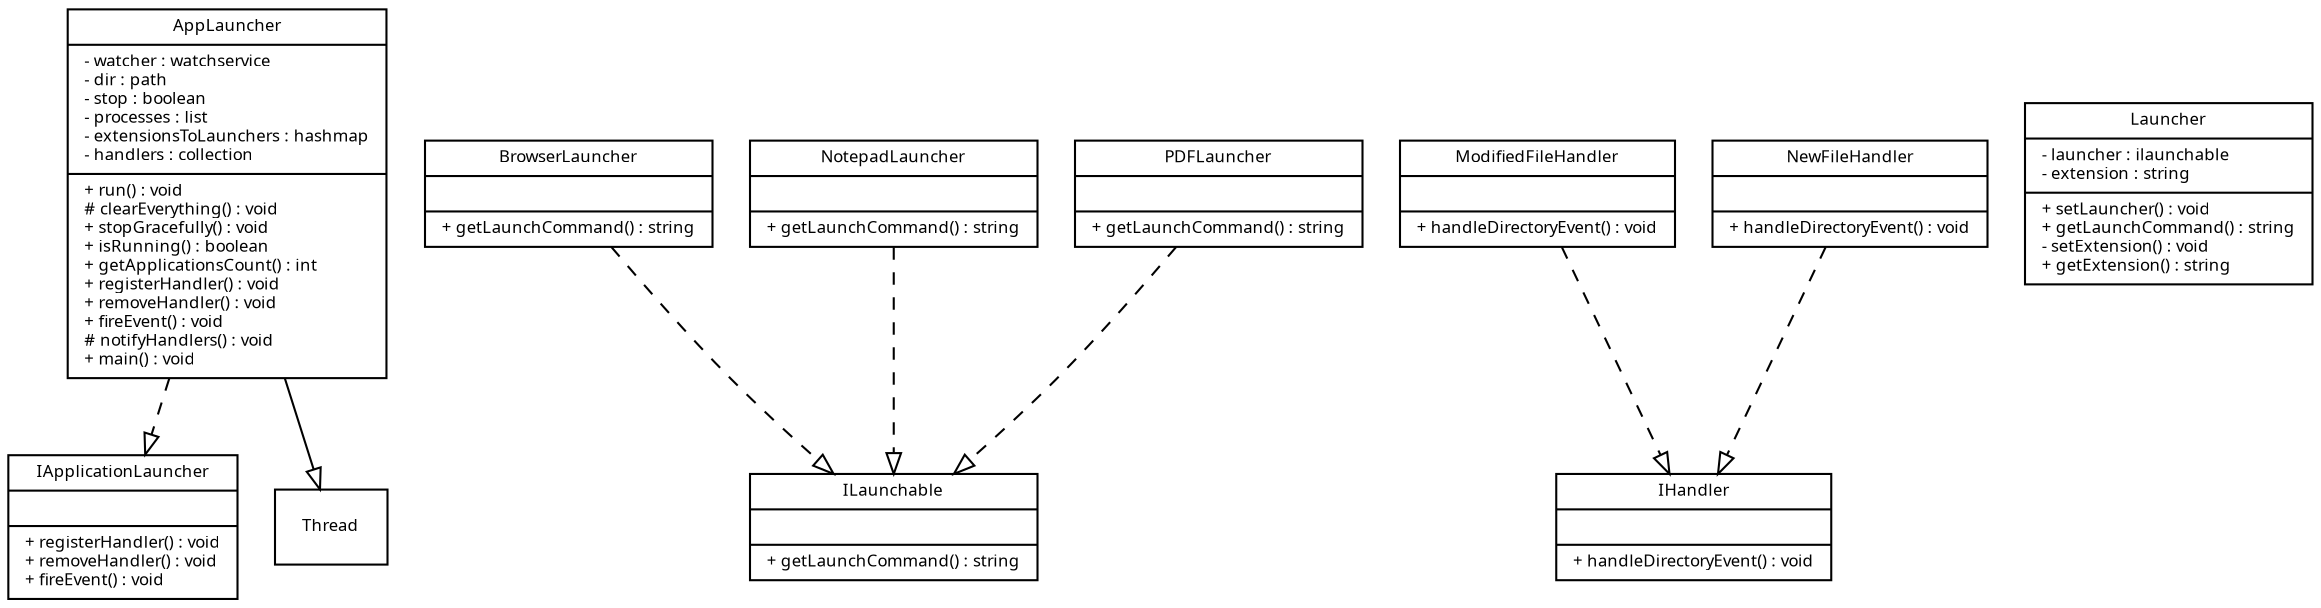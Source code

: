 digraph G {
node [
	fontname = "Sans"
	fontsize = 8
	shape = "record"
]

AppLauncher[
	label = "{AppLauncher|- watcher : watchservice\l- dir : path\l- stop : boolean\l- processes : list\l- extensionsToLaunchers : hashmap\l- handlers : collection\l|+ run() : void\l# clearEverything() : void\l+ stopGracefully() : void\l+ isRunning() : boolean\l+ getApplicationsCount() : int\l+ registerHandler() : void\l+ removeHandler() : void\l+ fireEvent() : void\l# notifyHandlers() : void\l+ main() : void\l}"
]

BrowserLauncher[
	label = "{BrowserLauncher||+ getLaunchCommand() : string\l}"
]

IApplicationLauncher[
	label = "{IApplicationLauncher||+ registerHandler() : void\l+ removeHandler() : void\l+ fireEvent() : void\l}"
]

IHandler[
	label = "{IHandler||+ handleDirectoryEvent() : void\l}"
]

ILaunchable[
	label = "{ILaunchable||+ getLaunchCommand() : string\l}"
]

Launcher[
	label = "{Launcher|- launcher : ilaunchable\l- extension : string\l|+ setLauncher() : void\l+ getLaunchCommand() : string\l- setExtension() : void\l+ getExtension() : string\l}"
]

ModifiedFileHandler[
	label = "{ModifiedFileHandler||+ handleDirectoryEvent() : void\l}"
]

NewFileHandler[
	label = "{NewFileHandler||+ handleDirectoryEvent() : void\l}"
]

NotepadLauncher[
	label = "{NotepadLauncher||+ getLaunchCommand() : string\l}"
]

PDFLauncher[
	label = "{PDFLauncher||+ getLaunchCommand() : string\l}"
]

edge [
	arrowhead = "empty"
]

AppLauncher -> Thread

edge [
	arrowhead = "empty"
	style = "dashed"
]

AppLauncher -> IApplicationLauncher
BrowserLauncher -> ILaunchable
ModifiedFileHandler -> IHandler
NewFileHandler -> IHandler
NotepadLauncher -> ILaunchable
PDFLauncher -> ILaunchable

}